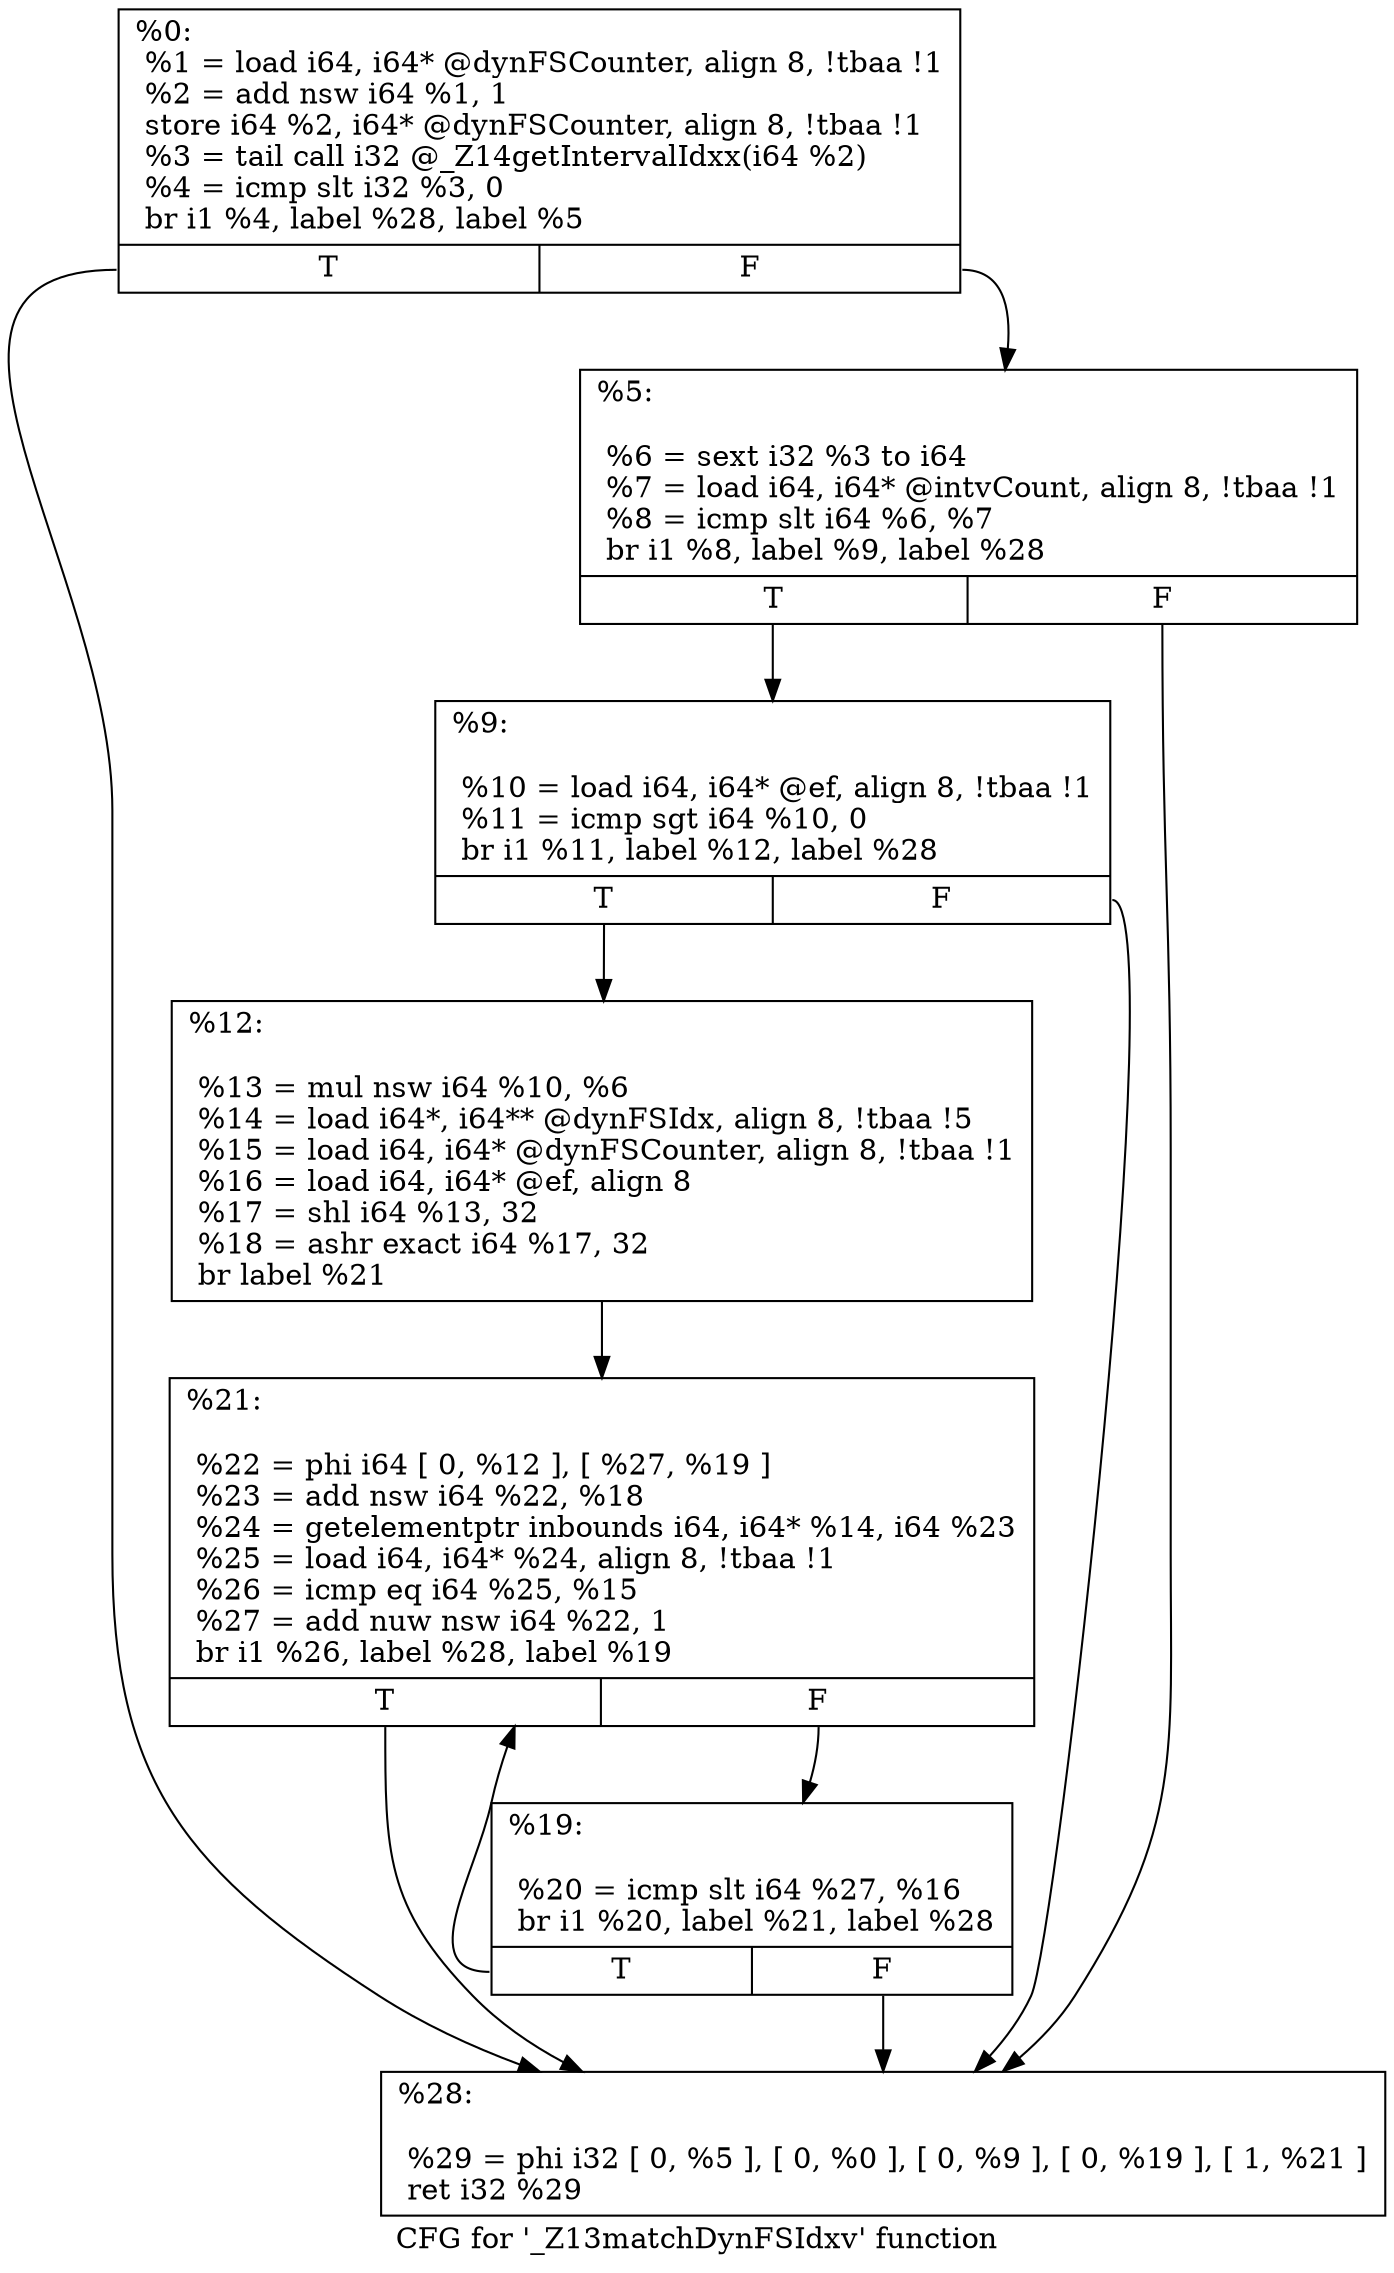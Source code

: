 digraph "CFG for '_Z13matchDynFSIdxv' function" {
	label="CFG for '_Z13matchDynFSIdxv' function";

	Node0x3144b80 [shape=record,label="{%0:\l  %1 = load i64, i64* @dynFSCounter, align 8, !tbaa !1\l  %2 = add nsw i64 %1, 1\l  store i64 %2, i64* @dynFSCounter, align 8, !tbaa !1\l  %3 = tail call i32 @_Z14getIntervalIdxx(i64 %2)\l  %4 = icmp slt i32 %3, 0\l  br i1 %4, label %28, label %5\l|{<s0>T|<s1>F}}"];
	Node0x3144b80:s0 -> Node0x3144d60;
	Node0x3144b80:s1 -> Node0x3144bd0;
	Node0x3144bd0 [shape=record,label="{%5:\l\l  %6 = sext i32 %3 to i64\l  %7 = load i64, i64* @intvCount, align 8, !tbaa !1\l  %8 = icmp slt i64 %6, %7\l  br i1 %8, label %9, label %28\l|{<s0>T|<s1>F}}"];
	Node0x3144bd0:s0 -> Node0x3144c20;
	Node0x3144bd0:s1 -> Node0x3144d60;
	Node0x3144c20 [shape=record,label="{%9:\l\l  %10 = load i64, i64* @ef, align 8, !tbaa !1\l  %11 = icmp sgt i64 %10, 0\l  br i1 %11, label %12, label %28\l|{<s0>T|<s1>F}}"];
	Node0x3144c20:s0 -> Node0x3144c70;
	Node0x3144c20:s1 -> Node0x3144d60;
	Node0x3144c70 [shape=record,label="{%12:\l\l  %13 = mul nsw i64 %10, %6\l  %14 = load i64*, i64** @dynFSIdx, align 8, !tbaa !5\l  %15 = load i64, i64* @dynFSCounter, align 8, !tbaa !1\l  %16 = load i64, i64* @ef, align 8\l  %17 = shl i64 %13, 32\l  %18 = ashr exact i64 %17, 32\l  br label %21\l}"];
	Node0x3144c70 -> Node0x3144d10;
	Node0x3144cc0 [shape=record,label="{%19:\l\l  %20 = icmp slt i64 %27, %16\l  br i1 %20, label %21, label %28\l|{<s0>T|<s1>F}}"];
	Node0x3144cc0:s0 -> Node0x3144d10;
	Node0x3144cc0:s1 -> Node0x3144d60;
	Node0x3144d10 [shape=record,label="{%21:\l\l  %22 = phi i64 [ 0, %12 ], [ %27, %19 ]\l  %23 = add nsw i64 %22, %18\l  %24 = getelementptr inbounds i64, i64* %14, i64 %23\l  %25 = load i64, i64* %24, align 8, !tbaa !1\l  %26 = icmp eq i64 %25, %15\l  %27 = add nuw nsw i64 %22, 1\l  br i1 %26, label %28, label %19\l|{<s0>T|<s1>F}}"];
	Node0x3144d10:s0 -> Node0x3144d60;
	Node0x3144d10:s1 -> Node0x3144cc0;
	Node0x3144d60 [shape=record,label="{%28:\l\l  %29 = phi i32 [ 0, %5 ], [ 0, %0 ], [ 0, %9 ], [ 0, %19 ], [ 1, %21 ]\l  ret i32 %29\l}"];
}
